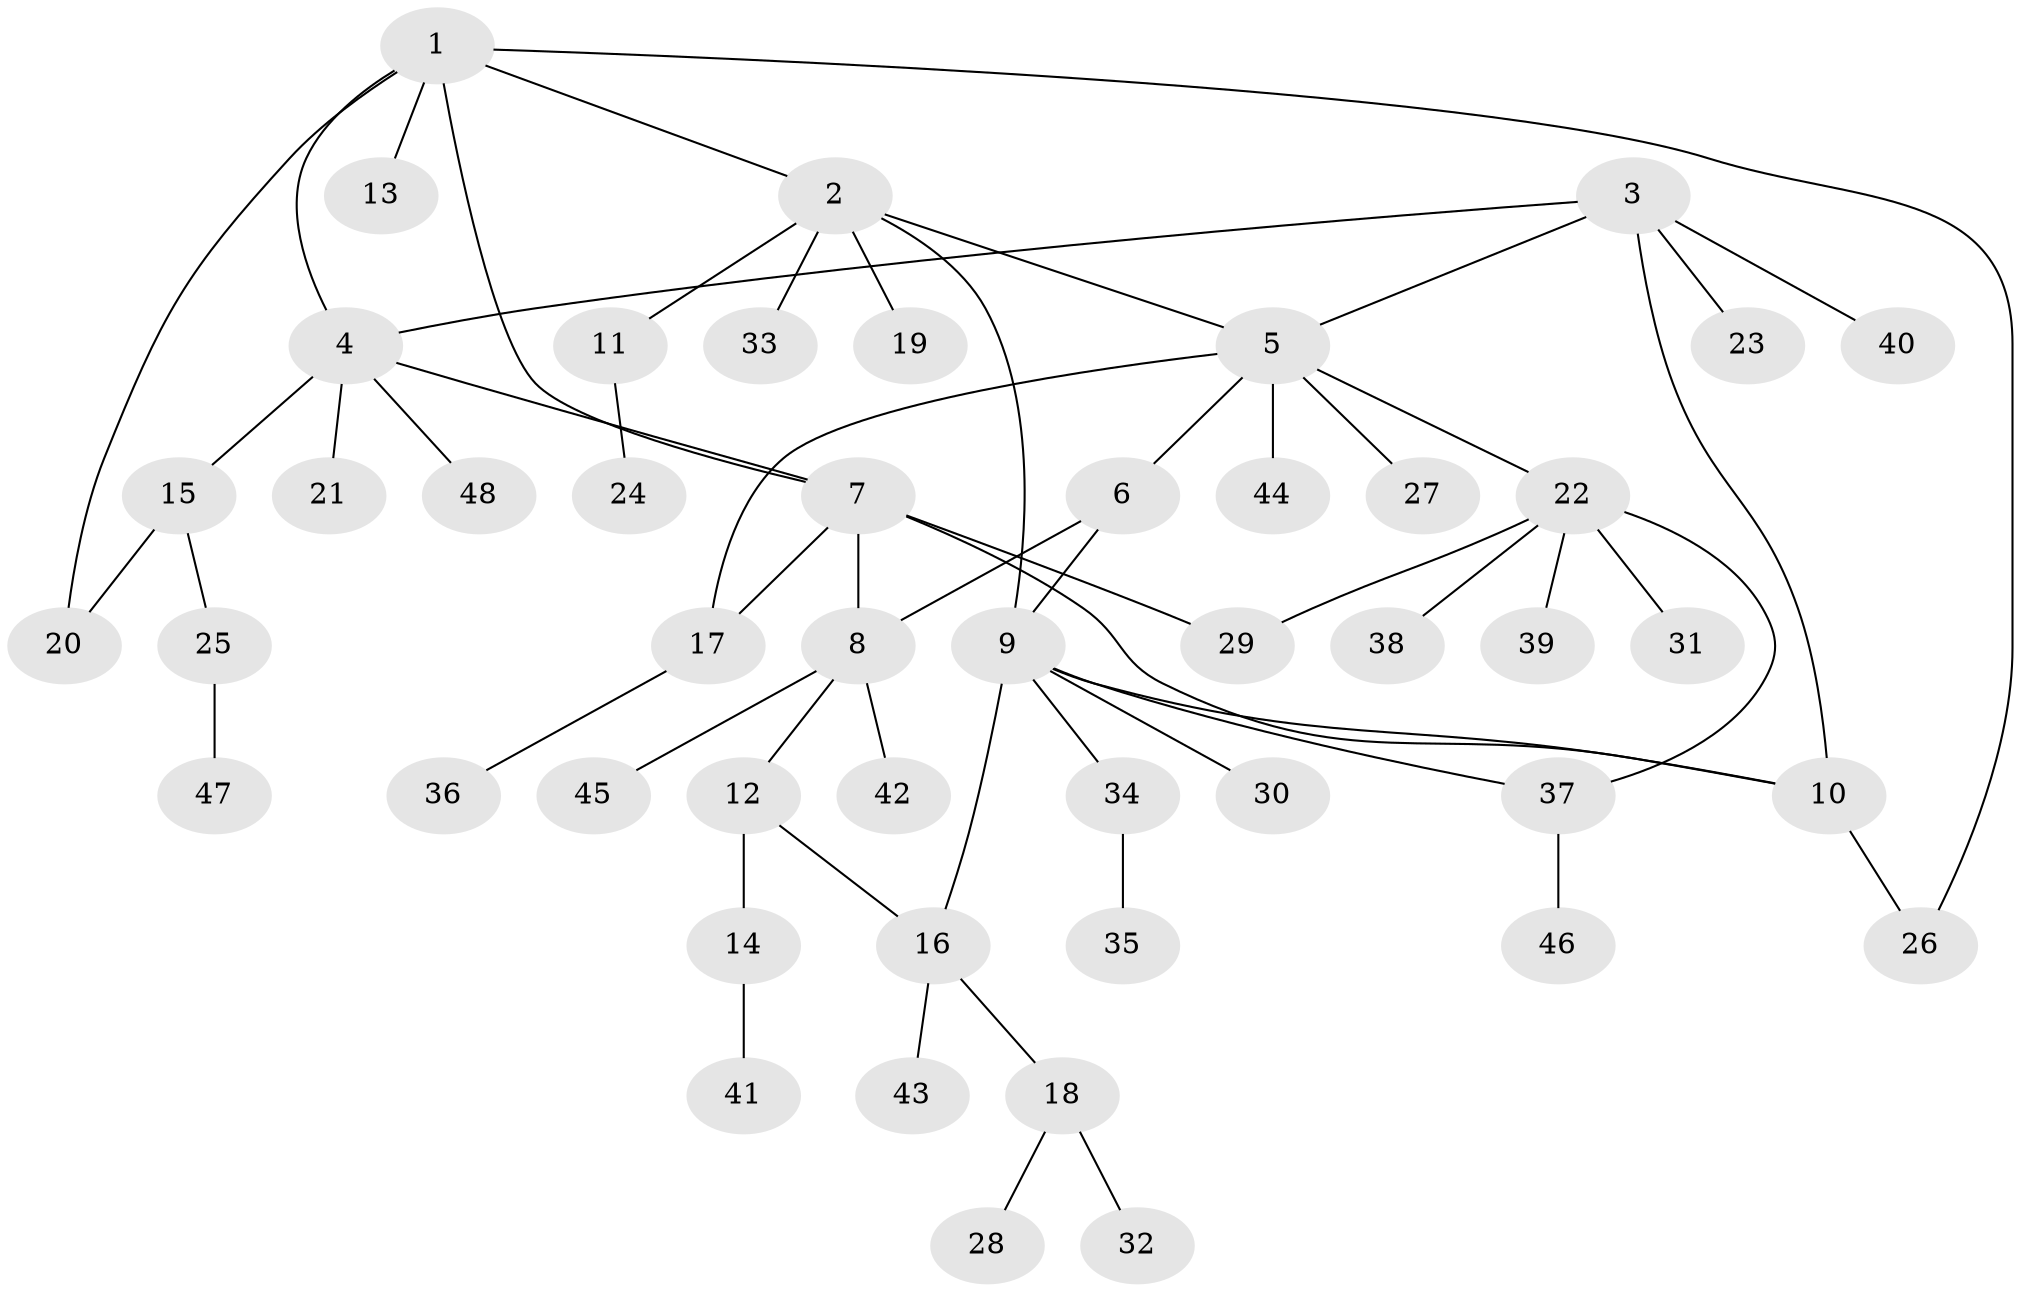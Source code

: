 // coarse degree distribution, {8: 0.09090909090909091, 5: 0.09090909090909091, 6: 0.030303030303030304, 3: 0.12121212121212122, 4: 0.030303030303030304, 1: 0.5757575757575758, 2: 0.06060606060606061}
// Generated by graph-tools (version 1.1) at 2025/24/03/03/25 07:24:13]
// undirected, 48 vertices, 59 edges
graph export_dot {
graph [start="1"]
  node [color=gray90,style=filled];
  1;
  2;
  3;
  4;
  5;
  6;
  7;
  8;
  9;
  10;
  11;
  12;
  13;
  14;
  15;
  16;
  17;
  18;
  19;
  20;
  21;
  22;
  23;
  24;
  25;
  26;
  27;
  28;
  29;
  30;
  31;
  32;
  33;
  34;
  35;
  36;
  37;
  38;
  39;
  40;
  41;
  42;
  43;
  44;
  45;
  46;
  47;
  48;
  1 -- 2;
  1 -- 4;
  1 -- 7;
  1 -- 13;
  1 -- 20;
  1 -- 26;
  2 -- 5;
  2 -- 9;
  2 -- 11;
  2 -- 19;
  2 -- 33;
  3 -- 4;
  3 -- 5;
  3 -- 10;
  3 -- 23;
  3 -- 40;
  4 -- 7;
  4 -- 15;
  4 -- 21;
  4 -- 48;
  5 -- 6;
  5 -- 17;
  5 -- 22;
  5 -- 27;
  5 -- 44;
  6 -- 8;
  6 -- 9;
  7 -- 8;
  7 -- 10;
  7 -- 17;
  7 -- 29;
  8 -- 12;
  8 -- 42;
  8 -- 45;
  9 -- 10;
  9 -- 16;
  9 -- 30;
  9 -- 34;
  9 -- 37;
  10 -- 26;
  11 -- 24;
  12 -- 14;
  12 -- 16;
  14 -- 41;
  15 -- 20;
  15 -- 25;
  16 -- 18;
  16 -- 43;
  17 -- 36;
  18 -- 28;
  18 -- 32;
  22 -- 29;
  22 -- 31;
  22 -- 37;
  22 -- 38;
  22 -- 39;
  25 -- 47;
  34 -- 35;
  37 -- 46;
}
